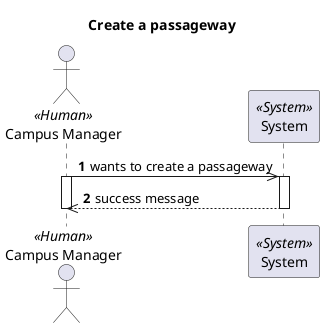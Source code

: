 @startuml Process View - Level 1 - Create a passageway
'https://plantuml.com/sequence-diagram

autonumber
skinparam packageStyle rect

title Create a passageway

actor "Campus Manager" as CM <<Human>>
participant "System" as Sys <<System>>

CM->> Sys : wants to create a passageway

activate CM
activate Sys

CM<<--Sys : success message

deactivate Sys
deactivate CM

@enduml
